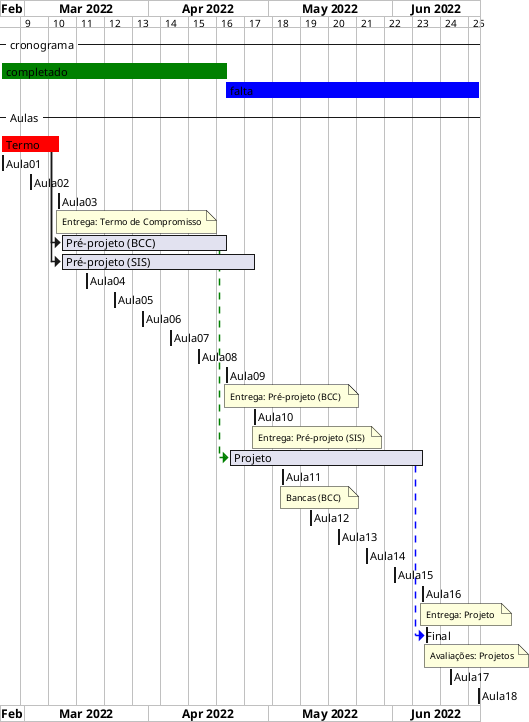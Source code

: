 @startgantt cronograma

ganttscale weekly

Project starts 2022-02-23

-- cronograma -- 
[completado] is colored in green
/'atualizar'/
[completado] starts 2022-02-23 and ends 2022-04-20
[falta] starts 2022-04-20 and ends 2022-06-22
/'atualizar'/
[falta] is colored in blue

-- Aulas -- 
[Termo] is colored in Red
[Termo]  starts 2022-02-23 and ends 2022-03-09
[Aula01] starts 2022-02-23 and ends 2022-02-23
[Aula02] starts 2022-03-02 and ends 2022-03-02
[Aula03] starts 2022-03-09 and ends 2022-03-09
note bottom
Entrega: Termo de Compromisso
end note
[Pré-projeto (BCC)] starts at [Termo]'s end
[Pré-projeto (BCC)] ends 2022-04-20
[Pré-projeto (SIS)] starts at [Termo]'s end
[Pré-projeto (SIS)] ends 2022-04-27
[Aula04] starts 2022-03-16 and ends 2022-03-16
[Aula05] starts 2022-03-23 and ends 2022-03-23
[Aula06] starts 2022-03-30 and ends 2022-03-30
[Aula07] starts 2022-04-06 and ends 2022-04-06
[Aula08] starts 2022-04-13 and ends 2022-04-13
[Aula09] starts 2022-04-20 and ends 2022-04-20
note bottom
Entrega: Pré-projeto (BCC) 
end note
[Aula10] starts 2022-04-27 and ends 2022-04-27
note bottom
Entrega: Pré-projeto (SIS) 
end note
[Projeto] starts at [Pré-projeto (BCC)]'s end with green dashed link
[Projeto] ends 2022-06-08
[Aula11] starts 2022-05-04 and ends 2022-05-04
note bottom
Bancas (BCC) 
end note
[Aula12] starts 2022-05-11 and ends 2022-05-11
[Aula13] starts 2022-05-18 and ends 2022-05-18
[Aula14] starts 2022-05-25 and ends 2022-05-25
[Aula15] starts 2022-06-01 and ends 2022-06-01
[Aula16] starts 2022-06-08 and ends 2022-06-08
note bottom
Entrega: Projeto 
end note
[Final] starts at [Projeto]'s end with blue dashed link
[Final] ends 2022-06-08
note bottom
Avaliações: Projetos
end note
[Aula17] starts 2022-06-15 and ends 2022-06-15
[Aula18] starts 2022-06-22 and ends 2022-06-22

@endgantt